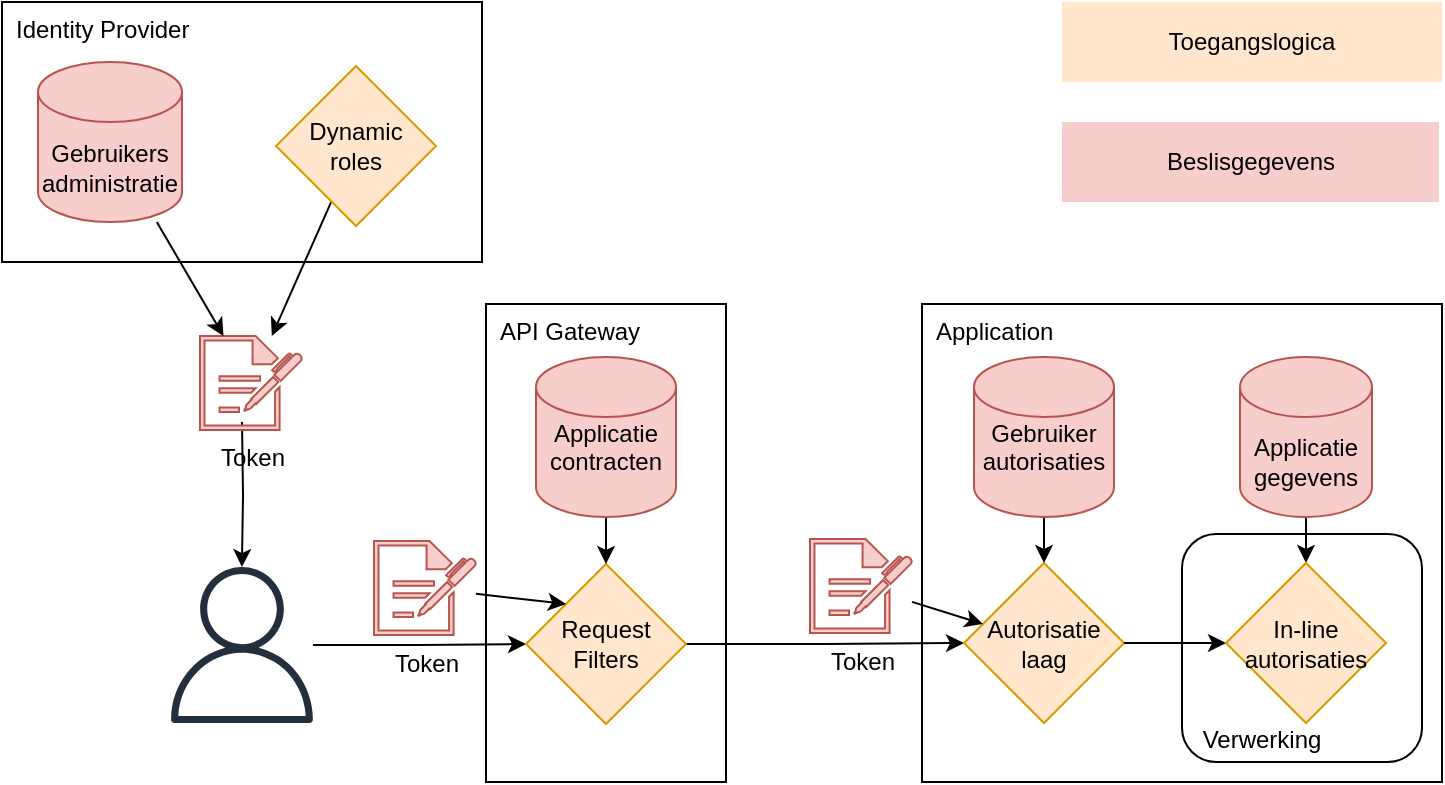 <mxfile version="26.0.16">
  <diagram name="Page-1" id="b5b7bab2-c9e2-2cf4-8b2a-24fd1a2a6d21">
    <mxGraphModel dx="1368" dy="919" grid="1" gridSize="10" guides="1" tooltips="1" connect="1" arrows="1" fold="1" page="1" pageScale="1" pageWidth="800" pageHeight="500" background="none" math="0" shadow="0">
      <root>
        <mxCell id="0" />
        <mxCell id="1" parent="0" />
        <mxCell id="6e0c8c40b5770093-70" style="edgeStyle=none;rounded=0;html=1;dashed=1;labelBackgroundColor=none;startFill=0;endArrow=open;endFill=0;endSize=10;fontFamily=Verdana;fontSize=10;exitX=1.003;exitY=0.363;exitPerimeter=0;" parent="1" source="6e0c8c40b5770093-47" edge="1">
          <mxGeometry relative="1" as="geometry">
            <mxPoint x="1045.5" y="655.034" as="targetPoint" />
          </mxGeometry>
        </mxCell>
        <mxCell id="SJpRxN3frsaHmzI2igr6-1" value="Identity&amp;nbsp;&lt;span style=&quot;background-color: transparent; color: light-dark(rgb(0, 0, 0), rgb(255, 255, 255));&quot;&gt;Provider&lt;/span&gt;" style="rounded=0;whiteSpace=wrap;html=1;align=left;verticalAlign=top;spacingLeft=5;" vertex="1" parent="1">
          <mxGeometry x="40" y="40" width="240" height="130" as="geometry" />
        </mxCell>
        <mxCell id="SJpRxN3frsaHmzI2igr6-2" value="API Gateway" style="rounded=0;whiteSpace=wrap;html=1;align=left;verticalAlign=top;spacingLeft=5;" vertex="1" parent="1">
          <mxGeometry x="282" y="191" width="120" height="239" as="geometry" />
        </mxCell>
        <mxCell id="SJpRxN3frsaHmzI2igr6-3" value="Application" style="rounded=0;whiteSpace=wrap;html=1;align=left;verticalAlign=top;spacingLeft=5;spacingTop=0;" vertex="1" parent="1">
          <mxGeometry x="500" y="191" width="260" height="239" as="geometry" />
        </mxCell>
        <mxCell id="SJpRxN3frsaHmzI2igr6-7" style="edgeStyle=orthogonalEdgeStyle;rounded=0;orthogonalLoop=1;jettySize=auto;html=1;entryX=0;entryY=0.5;entryDx=0;entryDy=0;" edge="1" parent="1" source="SJpRxN3frsaHmzI2igr6-46" target="SJpRxN3frsaHmzI2igr6-15">
          <mxGeometry relative="1" as="geometry">
            <mxPoint x="175" y="361" as="sourcePoint" />
          </mxGeometry>
        </mxCell>
        <mxCell id="SJpRxN3frsaHmzI2igr6-9" style="edgeStyle=orthogonalEdgeStyle;rounded=0;orthogonalLoop=1;jettySize=auto;html=1;" edge="1" parent="1" target="SJpRxN3frsaHmzI2igr6-46">
          <mxGeometry relative="1" as="geometry">
            <mxPoint x="160" y="250" as="sourcePoint" />
            <mxPoint x="160" y="331" as="targetPoint" />
          </mxGeometry>
        </mxCell>
        <mxCell id="SJpRxN3frsaHmzI2igr6-23" style="edgeStyle=orthogonalEdgeStyle;rounded=0;orthogonalLoop=1;jettySize=auto;html=1;exitX=1;exitY=0.5;exitDx=0;exitDy=0;entryX=0;entryY=0.5;entryDx=0;entryDy=0;" edge="1" parent="1" source="SJpRxN3frsaHmzI2igr6-15" target="SJpRxN3frsaHmzI2igr6-17">
          <mxGeometry relative="1" as="geometry">
            <mxPoint x="370" y="491" as="targetPoint" />
          </mxGeometry>
        </mxCell>
        <mxCell id="SJpRxN3frsaHmzI2igr6-15" value="Request&lt;br&gt;Filters" style="rhombus;whiteSpace=wrap;html=1;fillColor=#ffe6cc;strokeColor=#d79b00;" vertex="1" parent="1">
          <mxGeometry x="302" y="321" width="80" height="80" as="geometry" />
        </mxCell>
        <mxCell id="SJpRxN3frsaHmzI2igr6-17" value="Autorisatie&lt;div&gt;laag&lt;/div&gt;" style="rhombus;whiteSpace=wrap;html=1;fillColor=#ffe6cc;strokeColor=#d79b00;" vertex="1" parent="1">
          <mxGeometry x="521" y="320.5" width="80" height="80" as="geometry" />
        </mxCell>
        <mxCell id="SJpRxN3frsaHmzI2igr6-51" style="rounded=0;orthogonalLoop=1;jettySize=auto;html=1;" edge="1" parent="1" source="SJpRxN3frsaHmzI2igr6-17" target="SJpRxN3frsaHmzI2igr6-52">
          <mxGeometry relative="1" as="geometry" />
        </mxCell>
        <mxCell id="SJpRxN3frsaHmzI2igr6-26" style="rounded=0;orthogonalLoop=1;jettySize=auto;html=1;" edge="1" parent="1" source="SJpRxN3frsaHmzI2igr6-20" target="SJpRxN3frsaHmzI2igr6-17">
          <mxGeometry relative="1" as="geometry" />
        </mxCell>
        <mxCell id="SJpRxN3frsaHmzI2igr6-20" value="Gebruiker autorisaties&lt;div&gt;&lt;br&gt;&lt;/div&gt;" style="shape=cylinder3;whiteSpace=wrap;html=1;boundedLbl=1;backgroundOutline=1;size=15;fillColor=#f8cecc;strokeColor=#b85450;" vertex="1" parent="1">
          <mxGeometry x="526" y="217.5" width="70" height="80" as="geometry" />
        </mxCell>
        <mxCell id="SJpRxN3frsaHmzI2igr6-53" style="edgeStyle=orthogonalEdgeStyle;rounded=0;orthogonalLoop=1;jettySize=auto;html=1;" edge="1" parent="1" source="SJpRxN3frsaHmzI2igr6-24" target="SJpRxN3frsaHmzI2igr6-52">
          <mxGeometry relative="1" as="geometry" />
        </mxCell>
        <mxCell id="SJpRxN3frsaHmzI2igr6-24" value="&lt;div&gt;Applicatie&lt;/div&gt;&lt;div&gt;gegevens&lt;/div&gt;" style="shape=cylinder3;whiteSpace=wrap;html=1;boundedLbl=1;backgroundOutline=1;size=15;fillColor=#f8cecc;strokeColor=#b85450;" vertex="1" parent="1">
          <mxGeometry x="659" y="217.5" width="66" height="80" as="geometry" />
        </mxCell>
        <mxCell id="SJpRxN3frsaHmzI2igr6-33" value="Token" style="sketch=0;pointerEvents=1;shadow=0;dashed=0;html=1;strokeColor=#b85450;fillColor=#f8cecc;labelPosition=center;verticalLabelPosition=bottom;verticalAlign=top;outlineConnect=0;align=center;shape=mxgraph.office.concepts.sign_up;" vertex="1" parent="1">
          <mxGeometry x="139" y="207" width="51" height="47" as="geometry" />
        </mxCell>
        <mxCell id="SJpRxN3frsaHmzI2igr6-36" style="rounded=0;orthogonalLoop=1;jettySize=auto;html=1;entryX=0;entryY=0;entryDx=0;entryDy=0;" edge="1" parent="1" source="SJpRxN3frsaHmzI2igr6-34" target="SJpRxN3frsaHmzI2igr6-15">
          <mxGeometry relative="1" as="geometry" />
        </mxCell>
        <mxCell id="SJpRxN3frsaHmzI2igr6-34" value="Token" style="sketch=0;pointerEvents=1;shadow=0;dashed=0;html=1;strokeColor=#b85450;fillColor=#f8cecc;labelPosition=center;verticalLabelPosition=bottom;verticalAlign=top;outlineConnect=0;align=center;shape=mxgraph.office.concepts.sign_up;" vertex="1" parent="1">
          <mxGeometry x="226" y="309.5" width="51" height="47" as="geometry" />
        </mxCell>
        <mxCell id="SJpRxN3frsaHmzI2igr6-37" style="rounded=0;orthogonalLoop=1;jettySize=auto;html=1;" edge="1" parent="1" source="SJpRxN3frsaHmzI2igr6-35" target="SJpRxN3frsaHmzI2igr6-17">
          <mxGeometry relative="1" as="geometry" />
        </mxCell>
        <mxCell id="SJpRxN3frsaHmzI2igr6-35" value="Token" style="sketch=0;pointerEvents=1;shadow=0;dashed=0;html=1;strokeColor=#b85450;fillColor=#f8cecc;labelPosition=center;verticalLabelPosition=bottom;verticalAlign=top;outlineConnect=0;align=center;shape=mxgraph.office.concepts.sign_up;" vertex="1" parent="1">
          <mxGeometry x="444" y="308.5" width="51" height="47" as="geometry" />
        </mxCell>
        <mxCell id="SJpRxN3frsaHmzI2igr6-44" style="rounded=0;orthogonalLoop=1;jettySize=auto;html=1;" edge="1" parent="1" source="SJpRxN3frsaHmzI2igr6-39" target="SJpRxN3frsaHmzI2igr6-33">
          <mxGeometry relative="1" as="geometry" />
        </mxCell>
        <mxCell id="SJpRxN3frsaHmzI2igr6-39" value="&lt;div&gt;Gebruikers&lt;/div&gt;&lt;div&gt;administratie&lt;/div&gt;" style="shape=cylinder3;whiteSpace=wrap;html=1;boundedLbl=1;backgroundOutline=1;size=15;fillColor=#f8cecc;strokeColor=#b85450;" vertex="1" parent="1">
          <mxGeometry x="58" y="70" width="72" height="80" as="geometry" />
        </mxCell>
        <mxCell id="SJpRxN3frsaHmzI2igr6-43" style="rounded=0;orthogonalLoop=1;jettySize=auto;html=1;" edge="1" parent="1" source="SJpRxN3frsaHmzI2igr6-41" target="SJpRxN3frsaHmzI2igr6-33">
          <mxGeometry relative="1" as="geometry" />
        </mxCell>
        <mxCell id="SJpRxN3frsaHmzI2igr6-41" value="Dynamic &lt;br&gt;roles" style="rhombus;whiteSpace=wrap;html=1;fillColor=#ffe6cc;strokeColor=#d79b00;" vertex="1" parent="1">
          <mxGeometry x="177" y="72" width="80" height="80" as="geometry" />
        </mxCell>
        <mxCell id="SJpRxN3frsaHmzI2igr6-47" value="&amp;nbsp;Verwerking" style="rounded=1;whiteSpace=wrap;html=1;align=left;verticalAlign=bottom;fillColor=none;spacingLeft=5;spacingBottom=2;" vertex="1" parent="1">
          <mxGeometry x="630" y="306" width="120" height="114" as="geometry" />
        </mxCell>
        <mxCell id="SJpRxN3frsaHmzI2igr6-56" style="edgeStyle=orthogonalEdgeStyle;rounded=0;orthogonalLoop=1;jettySize=auto;html=1;" edge="1" parent="1" source="SJpRxN3frsaHmzI2igr6-45" target="SJpRxN3frsaHmzI2igr6-15">
          <mxGeometry relative="1" as="geometry" />
        </mxCell>
        <mxCell id="SJpRxN3frsaHmzI2igr6-45" value="Applicatie contracten&lt;div&gt;&lt;br&gt;&lt;/div&gt;" style="shape=cylinder3;whiteSpace=wrap;html=1;boundedLbl=1;backgroundOutline=1;size=15;fillColor=#f8cecc;strokeColor=#b85450;" vertex="1" parent="1">
          <mxGeometry x="307" y="217.5" width="70" height="80" as="geometry" />
        </mxCell>
        <mxCell id="SJpRxN3frsaHmzI2igr6-46" value="" style="sketch=0;outlineConnect=0;fontColor=#232F3E;gradientColor=none;fillColor=#232F3D;strokeColor=none;dashed=0;verticalLabelPosition=bottom;verticalAlign=top;align=center;html=1;fontSize=12;fontStyle=0;aspect=fixed;pointerEvents=1;shape=mxgraph.aws4.user;" vertex="1" parent="1">
          <mxGeometry x="121" y="322.5" width="78" height="78" as="geometry" />
        </mxCell>
        <mxCell id="SJpRxN3frsaHmzI2igr6-49" value="Toegangslogica" style="rounded=0;whiteSpace=wrap;html=1;fillColor=#ffe6cc;strokeColor=none;" vertex="1" parent="1">
          <mxGeometry x="570" y="40" width="190" height="40" as="geometry" />
        </mxCell>
        <mxCell id="SJpRxN3frsaHmzI2igr6-50" value="Beslisgegevens" style="rounded=0;whiteSpace=wrap;html=1;fillColor=#f8cecc;strokeColor=none;" vertex="1" parent="1">
          <mxGeometry x="570" y="100" width="188.5" height="40" as="geometry" />
        </mxCell>
        <mxCell id="SJpRxN3frsaHmzI2igr6-52" value="&lt;div&gt;In-line autorisaties&lt;/div&gt;" style="rhombus;whiteSpace=wrap;html=1;fillColor=#ffe6cc;strokeColor=#d79b00;" vertex="1" parent="1">
          <mxGeometry x="652" y="320.5" width="80" height="80" as="geometry" />
        </mxCell>
      </root>
    </mxGraphModel>
  </diagram>
</mxfile>
